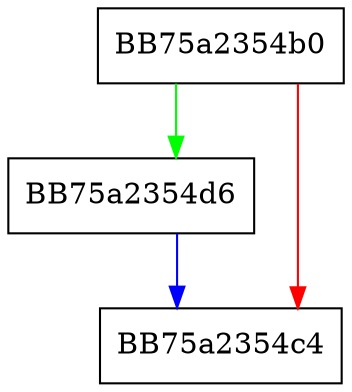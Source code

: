 digraph get_src_size {
  node [shape="box"];
  graph [splines=ortho];
  BB75a2354b0 -> BB75a2354d6 [color="green"];
  BB75a2354b0 -> BB75a2354c4 [color="red"];
  BB75a2354d6 -> BB75a2354c4 [color="blue"];
}